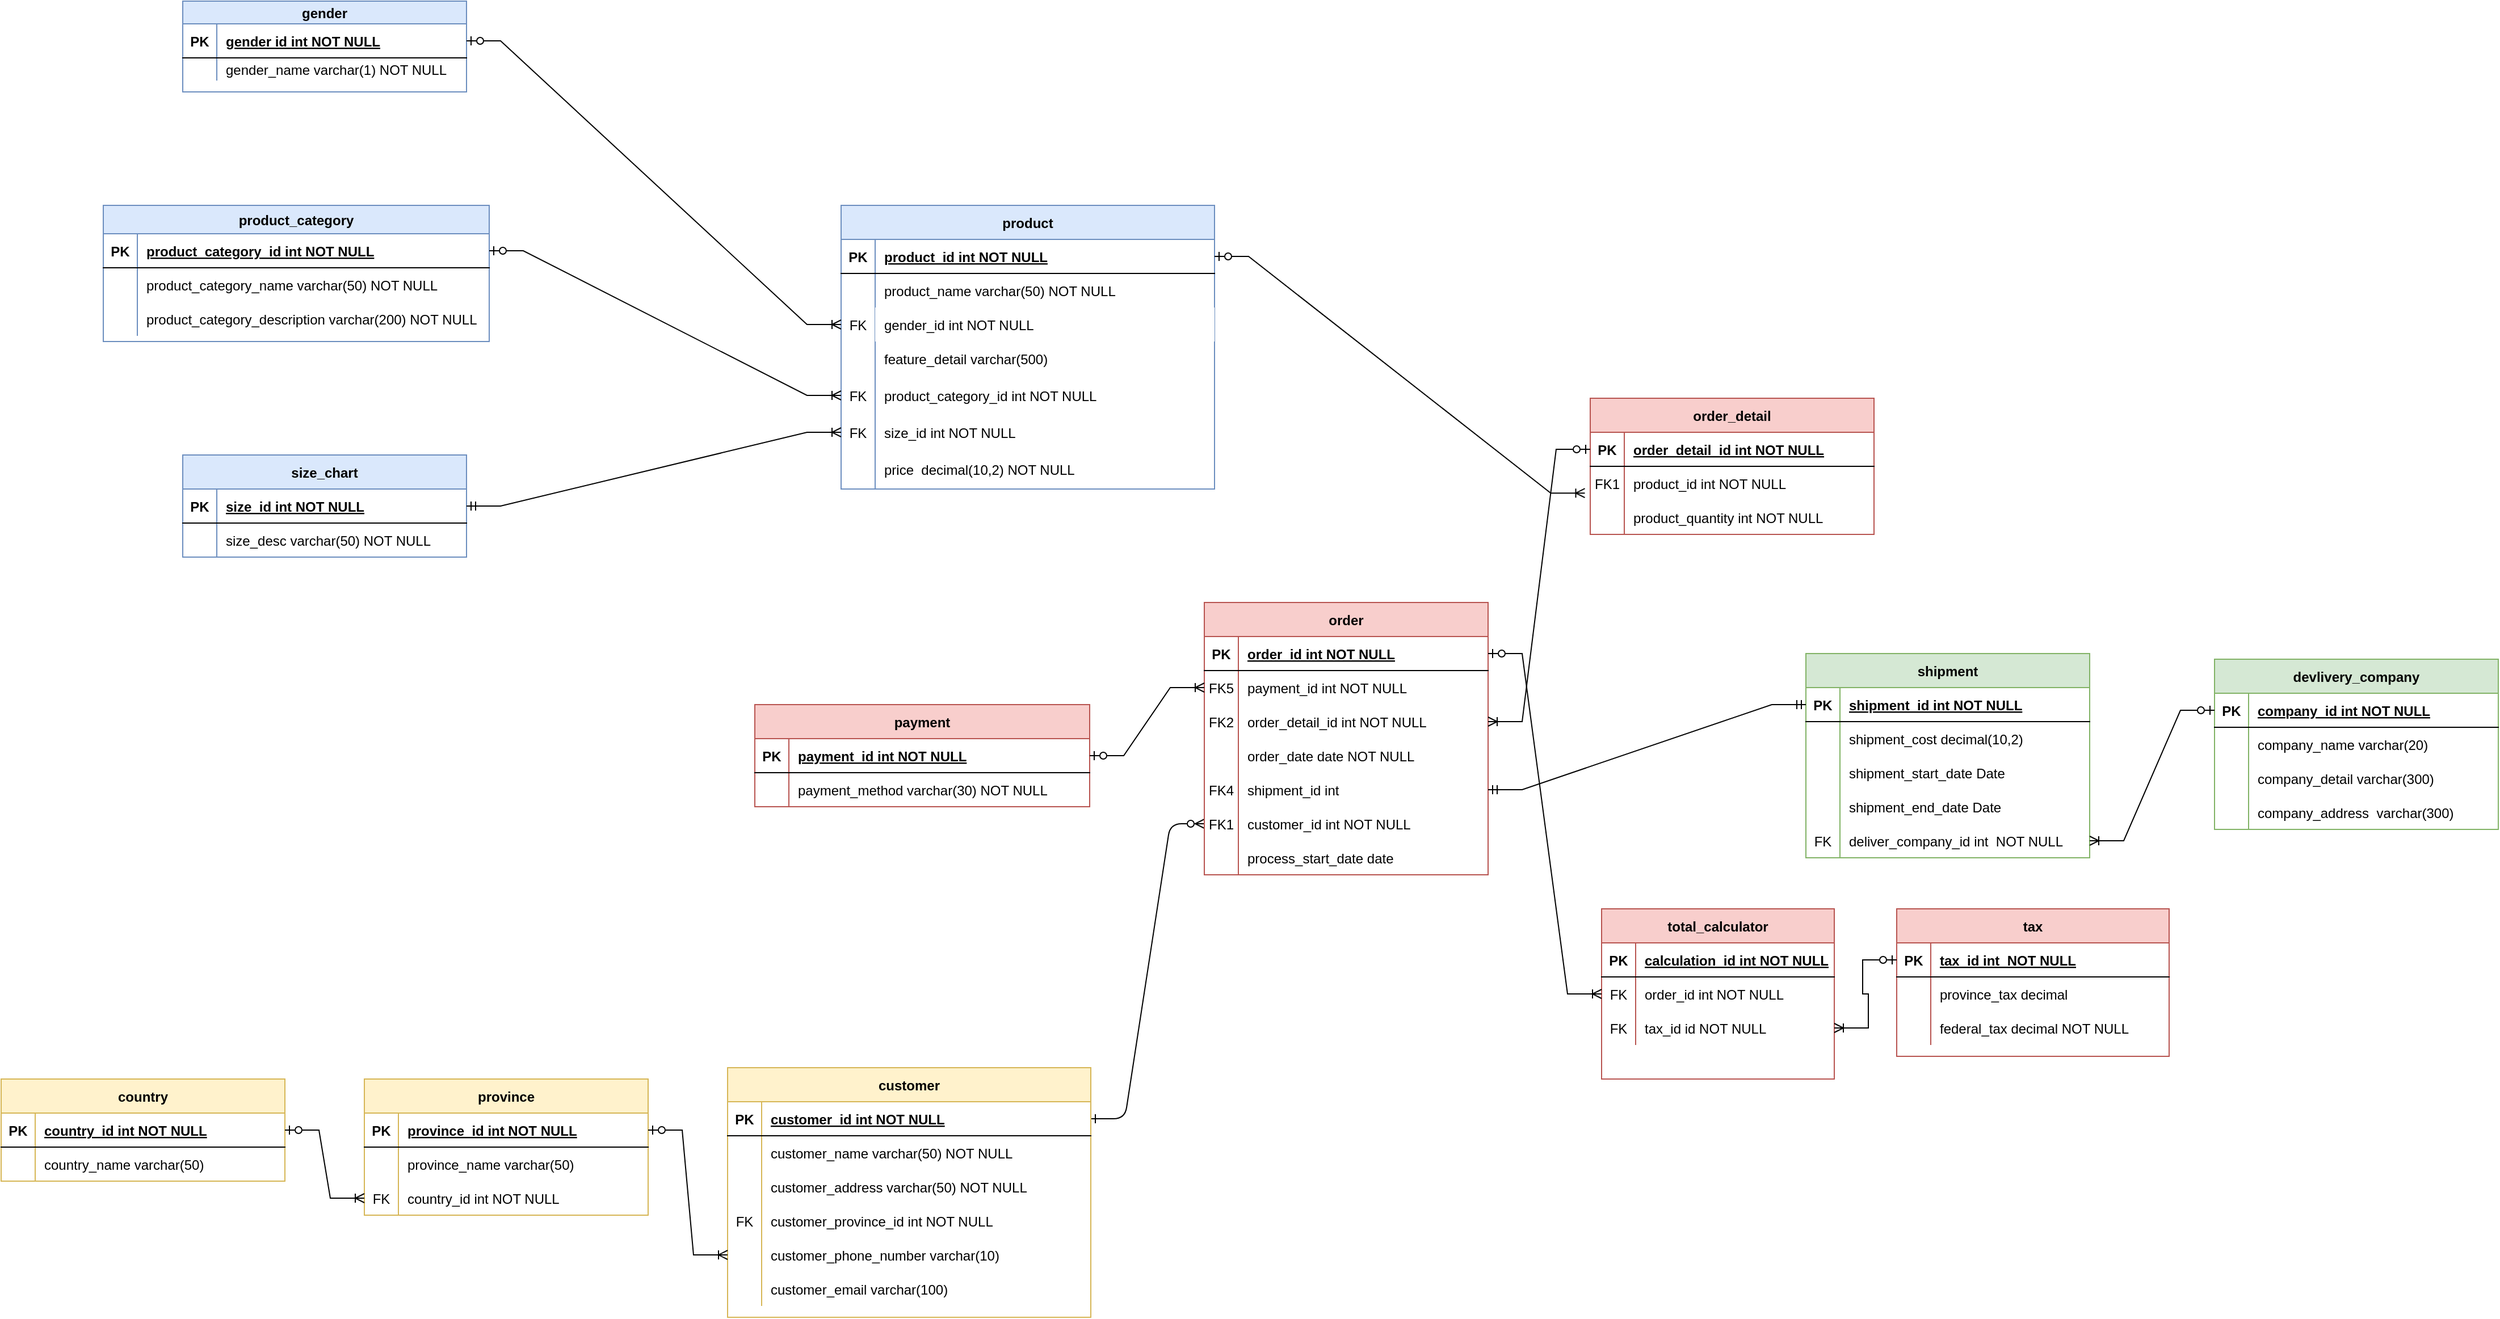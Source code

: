 <mxfile version="20.3.0" type="device"><diagram id="R2lEEEUBdFMjLlhIrx00" name="Page-1"><mxGraphModel dx="1376" dy="1713" grid="1" gridSize="10" guides="1" tooltips="1" connect="1" arrows="1" fold="1" page="1" pageScale="1" pageWidth="850" pageHeight="1100" math="0" shadow="0" extFonts="Permanent Marker^https://fonts.googleapis.com/css?family=Permanent+Marker"><root><mxCell id="0"/><mxCell id="1" parent="0"/><mxCell id="C-vyLk0tnHw3VtMMgP7b-1" value="" style="edgeStyle=entityRelationEdgeStyle;endArrow=ERzeroToMany;startArrow=ERone;endFill=1;startFill=0;" parent="1" source="C-vyLk0tnHw3VtMMgP7b-24" target="C-vyLk0tnHw3VtMMgP7b-6" edge="1"><mxGeometry width="100" height="100" relative="1" as="geometry"><mxPoint x="340" y="720" as="sourcePoint"/><mxPoint x="440" y="620" as="targetPoint"/></mxGeometry></mxCell><mxCell id="C-vyLk0tnHw3VtMMgP7b-2" value="order" style="shape=table;startSize=30;container=1;collapsible=1;childLayout=tableLayout;fixedRows=1;rowLines=0;fontStyle=1;align=center;resizeLast=1;fillColor=#f8cecc;strokeColor=#b85450;" parent="1" vertex="1"><mxGeometry x="540" y="-120" width="250" height="240" as="geometry"/></mxCell><mxCell id="C-vyLk0tnHw3VtMMgP7b-3" value="" style="shape=partialRectangle;collapsible=0;dropTarget=0;pointerEvents=0;fillColor=none;points=[[0,0.5],[1,0.5]];portConstraint=eastwest;top=0;left=0;right=0;bottom=1;" parent="C-vyLk0tnHw3VtMMgP7b-2" vertex="1"><mxGeometry y="30" width="250" height="30" as="geometry"/></mxCell><mxCell id="C-vyLk0tnHw3VtMMgP7b-4" value="PK" style="shape=partialRectangle;overflow=hidden;connectable=0;fillColor=none;top=0;left=0;bottom=0;right=0;fontStyle=1;" parent="C-vyLk0tnHw3VtMMgP7b-3" vertex="1"><mxGeometry width="30" height="30" as="geometry"><mxRectangle width="30" height="30" as="alternateBounds"/></mxGeometry></mxCell><mxCell id="C-vyLk0tnHw3VtMMgP7b-5" value="order_id int NOT NULL " style="shape=partialRectangle;overflow=hidden;connectable=0;fillColor=none;top=0;left=0;bottom=0;right=0;align=left;spacingLeft=6;fontStyle=5;" parent="C-vyLk0tnHw3VtMMgP7b-3" vertex="1"><mxGeometry x="30" width="220" height="30" as="geometry"><mxRectangle width="220" height="30" as="alternateBounds"/></mxGeometry></mxCell><mxCell id="H0zvnE-0AuAVFLxlrz0_-31" value="" style="shape=partialRectangle;collapsible=0;dropTarget=0;pointerEvents=0;fillColor=none;points=[[0,0.5],[1,0.5]];portConstraint=eastwest;top=0;left=0;right=0;bottom=0;" parent="C-vyLk0tnHw3VtMMgP7b-2" vertex="1"><mxGeometry y="60" width="250" height="30" as="geometry"/></mxCell><mxCell id="H0zvnE-0AuAVFLxlrz0_-32" value="FK5" style="shape=partialRectangle;overflow=hidden;connectable=0;fillColor=none;top=0;left=0;bottom=0;right=0;" parent="H0zvnE-0AuAVFLxlrz0_-31" vertex="1"><mxGeometry width="30" height="30" as="geometry"><mxRectangle width="30" height="30" as="alternateBounds"/></mxGeometry></mxCell><mxCell id="H0zvnE-0AuAVFLxlrz0_-33" value="payment_id int NOT NULL" style="shape=partialRectangle;overflow=hidden;connectable=0;fillColor=none;top=0;left=0;bottom=0;right=0;align=left;spacingLeft=6;" parent="H0zvnE-0AuAVFLxlrz0_-31" vertex="1"><mxGeometry x="30" width="220" height="30" as="geometry"><mxRectangle width="220" height="30" as="alternateBounds"/></mxGeometry></mxCell><mxCell id="H0zvnE-0AuAVFLxlrz0_-367" value="" style="shape=partialRectangle;collapsible=0;dropTarget=0;pointerEvents=0;fillColor=none;points=[[0,0.5],[1,0.5]];portConstraint=eastwest;top=0;left=0;right=0;bottom=0;" parent="C-vyLk0tnHw3VtMMgP7b-2" vertex="1"><mxGeometry y="90" width="250" height="30" as="geometry"/></mxCell><mxCell id="H0zvnE-0AuAVFLxlrz0_-368" value="FK2" style="shape=partialRectangle;overflow=hidden;connectable=0;fillColor=none;top=0;left=0;bottom=0;right=0;" parent="H0zvnE-0AuAVFLxlrz0_-367" vertex="1"><mxGeometry width="30" height="30" as="geometry"><mxRectangle width="30" height="30" as="alternateBounds"/></mxGeometry></mxCell><mxCell id="H0zvnE-0AuAVFLxlrz0_-369" value="order_detail_id int NOT NULL" style="shape=partialRectangle;overflow=hidden;connectable=0;fillColor=none;top=0;left=0;bottom=0;right=0;align=left;spacingLeft=6;" parent="H0zvnE-0AuAVFLxlrz0_-367" vertex="1"><mxGeometry x="30" width="220" height="30" as="geometry"><mxRectangle width="220" height="30" as="alternateBounds"/></mxGeometry></mxCell><mxCell id="C-vyLk0tnHw3VtMMgP7b-9" value="" style="shape=partialRectangle;collapsible=0;dropTarget=0;pointerEvents=0;fillColor=none;points=[[0,0.5],[1,0.5]];portConstraint=eastwest;top=0;left=0;right=0;bottom=0;" parent="C-vyLk0tnHw3VtMMgP7b-2" vertex="1"><mxGeometry y="120" width="250" height="30" as="geometry"/></mxCell><mxCell id="C-vyLk0tnHw3VtMMgP7b-10" value="" style="shape=partialRectangle;overflow=hidden;connectable=0;fillColor=none;top=0;left=0;bottom=0;right=0;" parent="C-vyLk0tnHw3VtMMgP7b-9" vertex="1"><mxGeometry width="30" height="30" as="geometry"><mxRectangle width="30" height="30" as="alternateBounds"/></mxGeometry></mxCell><mxCell id="C-vyLk0tnHw3VtMMgP7b-11" value="order_date date NOT NULL" style="shape=partialRectangle;overflow=hidden;connectable=0;fillColor=none;top=0;left=0;bottom=0;right=0;align=left;spacingLeft=6;" parent="C-vyLk0tnHw3VtMMgP7b-9" vertex="1"><mxGeometry x="30" width="220" height="30" as="geometry"><mxRectangle width="220" height="30" as="alternateBounds"/></mxGeometry></mxCell><mxCell id="H0zvnE-0AuAVFLxlrz0_-323" value="" style="shape=partialRectangle;collapsible=0;dropTarget=0;pointerEvents=0;fillColor=none;points=[[0,0.5],[1,0.5]];portConstraint=eastwest;top=0;left=0;right=0;bottom=0;" parent="C-vyLk0tnHw3VtMMgP7b-2" vertex="1"><mxGeometry y="150" width="250" height="30" as="geometry"/></mxCell><mxCell id="H0zvnE-0AuAVFLxlrz0_-324" value="FK4" style="shape=partialRectangle;overflow=hidden;connectable=0;fillColor=none;top=0;left=0;bottom=0;right=0;" parent="H0zvnE-0AuAVFLxlrz0_-323" vertex="1"><mxGeometry width="30" height="30" as="geometry"><mxRectangle width="30" height="30" as="alternateBounds"/></mxGeometry></mxCell><mxCell id="H0zvnE-0AuAVFLxlrz0_-325" value="shipment_id int " style="shape=partialRectangle;overflow=hidden;connectable=0;fillColor=none;top=0;left=0;bottom=0;right=0;align=left;spacingLeft=6;" parent="H0zvnE-0AuAVFLxlrz0_-323" vertex="1"><mxGeometry x="30" width="220" height="30" as="geometry"><mxRectangle width="220" height="30" as="alternateBounds"/></mxGeometry></mxCell><mxCell id="C-vyLk0tnHw3VtMMgP7b-6" value="" style="shape=partialRectangle;collapsible=0;dropTarget=0;pointerEvents=0;fillColor=none;points=[[0,0.5],[1,0.5]];portConstraint=eastwest;top=0;left=0;right=0;bottom=0;" parent="C-vyLk0tnHw3VtMMgP7b-2" vertex="1"><mxGeometry y="180" width="250" height="30" as="geometry"/></mxCell><mxCell id="C-vyLk0tnHw3VtMMgP7b-7" value="FK1" style="shape=partialRectangle;overflow=hidden;connectable=0;fillColor=none;top=0;left=0;bottom=0;right=0;" parent="C-vyLk0tnHw3VtMMgP7b-6" vertex="1"><mxGeometry width="30" height="30" as="geometry"><mxRectangle width="30" height="30" as="alternateBounds"/></mxGeometry></mxCell><mxCell id="C-vyLk0tnHw3VtMMgP7b-8" value="customer_id int NOT NULL" style="shape=partialRectangle;overflow=hidden;connectable=0;fillColor=none;top=0;left=0;bottom=0;right=0;align=left;spacingLeft=6;" parent="C-vyLk0tnHw3VtMMgP7b-6" vertex="1"><mxGeometry x="30" width="220" height="30" as="geometry"><mxRectangle width="220" height="30" as="alternateBounds"/></mxGeometry></mxCell><mxCell id="H0zvnE-0AuAVFLxlrz0_-252" value="" style="shape=partialRectangle;collapsible=0;dropTarget=0;pointerEvents=0;fillColor=none;points=[[0,0.5],[1,0.5]];portConstraint=eastwest;top=0;left=0;right=0;bottom=0;" parent="C-vyLk0tnHw3VtMMgP7b-2" vertex="1"><mxGeometry y="210" width="250" height="30" as="geometry"/></mxCell><mxCell id="H0zvnE-0AuAVFLxlrz0_-253" value="" style="shape=partialRectangle;overflow=hidden;connectable=0;fillColor=none;top=0;left=0;bottom=0;right=0;" parent="H0zvnE-0AuAVFLxlrz0_-252" vertex="1"><mxGeometry width="30" height="30" as="geometry"><mxRectangle width="30" height="30" as="alternateBounds"/></mxGeometry></mxCell><mxCell id="H0zvnE-0AuAVFLxlrz0_-254" value="process_start_date date" style="shape=partialRectangle;overflow=hidden;connectable=0;fillColor=none;top=0;left=0;bottom=0;right=0;align=left;spacingLeft=6;" parent="H0zvnE-0AuAVFLxlrz0_-252" vertex="1"><mxGeometry x="30" width="220" height="30" as="geometry"><mxRectangle width="220" height="30" as="alternateBounds"/></mxGeometry></mxCell><mxCell id="C-vyLk0tnHw3VtMMgP7b-23" value="customer" style="shape=table;startSize=30;container=1;collapsible=1;childLayout=tableLayout;fixedRows=1;rowLines=0;fontStyle=1;align=center;resizeLast=1;fillColor=#fff2cc;strokeColor=#d6b656;" parent="1" vertex="1"><mxGeometry x="120" y="290" width="320" height="220" as="geometry"/></mxCell><mxCell id="C-vyLk0tnHw3VtMMgP7b-24" value="" style="shape=partialRectangle;collapsible=0;dropTarget=0;pointerEvents=0;fillColor=none;points=[[0,0.5],[1,0.5]];portConstraint=eastwest;top=0;left=0;right=0;bottom=1;" parent="C-vyLk0tnHw3VtMMgP7b-23" vertex="1"><mxGeometry y="30" width="320" height="30" as="geometry"/></mxCell><mxCell id="C-vyLk0tnHw3VtMMgP7b-25" value="PK" style="shape=partialRectangle;overflow=hidden;connectable=0;fillColor=none;top=0;left=0;bottom=0;right=0;fontStyle=1;" parent="C-vyLk0tnHw3VtMMgP7b-24" vertex="1"><mxGeometry width="30" height="30" as="geometry"><mxRectangle width="30" height="30" as="alternateBounds"/></mxGeometry></mxCell><mxCell id="C-vyLk0tnHw3VtMMgP7b-26" value="customer_id int NOT NULL " style="shape=partialRectangle;overflow=hidden;connectable=0;fillColor=none;top=0;left=0;bottom=0;right=0;align=left;spacingLeft=6;fontStyle=5;" parent="C-vyLk0tnHw3VtMMgP7b-24" vertex="1"><mxGeometry x="30" width="290" height="30" as="geometry"><mxRectangle width="290" height="30" as="alternateBounds"/></mxGeometry></mxCell><mxCell id="C-vyLk0tnHw3VtMMgP7b-27" value="" style="shape=partialRectangle;collapsible=0;dropTarget=0;pointerEvents=0;fillColor=none;points=[[0,0.5],[1,0.5]];portConstraint=eastwest;top=0;left=0;right=0;bottom=0;" parent="C-vyLk0tnHw3VtMMgP7b-23" vertex="1"><mxGeometry y="60" width="320" height="30" as="geometry"/></mxCell><mxCell id="C-vyLk0tnHw3VtMMgP7b-28" value="" style="shape=partialRectangle;overflow=hidden;connectable=0;fillColor=none;top=0;left=0;bottom=0;right=0;" parent="C-vyLk0tnHw3VtMMgP7b-27" vertex="1"><mxGeometry width="30" height="30" as="geometry"><mxRectangle width="30" height="30" as="alternateBounds"/></mxGeometry></mxCell><mxCell id="C-vyLk0tnHw3VtMMgP7b-29" value="customer_name varchar(50) NOT NULL" style="shape=partialRectangle;overflow=hidden;connectable=0;fillColor=none;top=0;left=0;bottom=0;right=0;align=left;spacingLeft=6;" parent="C-vyLk0tnHw3VtMMgP7b-27" vertex="1"><mxGeometry x="30" width="290" height="30" as="geometry"><mxRectangle width="290" height="30" as="alternateBounds"/></mxGeometry></mxCell><mxCell id="H0zvnE-0AuAVFLxlrz0_-220" value="" style="shape=partialRectangle;collapsible=0;dropTarget=0;pointerEvents=0;fillColor=none;points=[[0,0.5],[1,0.5]];portConstraint=eastwest;top=0;left=0;right=0;bottom=0;" parent="C-vyLk0tnHw3VtMMgP7b-23" vertex="1"><mxGeometry y="90" width="320" height="30" as="geometry"/></mxCell><mxCell id="H0zvnE-0AuAVFLxlrz0_-221" value="" style="shape=partialRectangle;overflow=hidden;connectable=0;fillColor=none;top=0;left=0;bottom=0;right=0;" parent="H0zvnE-0AuAVFLxlrz0_-220" vertex="1"><mxGeometry width="30" height="30" as="geometry"><mxRectangle width="30" height="30" as="alternateBounds"/></mxGeometry></mxCell><mxCell id="H0zvnE-0AuAVFLxlrz0_-222" value="customer_address varchar(50) NOT NULL" style="shape=partialRectangle;overflow=hidden;connectable=0;fillColor=none;top=0;left=0;bottom=0;right=0;align=left;spacingLeft=6;" parent="H0zvnE-0AuAVFLxlrz0_-220" vertex="1"><mxGeometry x="30" width="290" height="30" as="geometry"><mxRectangle width="290" height="30" as="alternateBounds"/></mxGeometry></mxCell><mxCell id="H0zvnE-0AuAVFLxlrz0_-226" value="" style="shape=partialRectangle;collapsible=0;dropTarget=0;pointerEvents=0;fillColor=none;points=[[0,0.5],[1,0.5]];portConstraint=eastwest;top=0;left=0;right=0;bottom=0;" parent="C-vyLk0tnHw3VtMMgP7b-23" vertex="1"><mxGeometry y="120" width="320" height="30" as="geometry"/></mxCell><mxCell id="H0zvnE-0AuAVFLxlrz0_-227" value="FK" style="shape=partialRectangle;overflow=hidden;connectable=0;fillColor=none;top=0;left=0;bottom=0;right=0;" parent="H0zvnE-0AuAVFLxlrz0_-226" vertex="1"><mxGeometry width="30" height="30" as="geometry"><mxRectangle width="30" height="30" as="alternateBounds"/></mxGeometry></mxCell><mxCell id="H0zvnE-0AuAVFLxlrz0_-228" value="customer_province_id int NOT NULL" style="shape=partialRectangle;overflow=hidden;connectable=0;fillColor=none;top=0;left=0;bottom=0;right=0;align=left;spacingLeft=6;" parent="H0zvnE-0AuAVFLxlrz0_-226" vertex="1"><mxGeometry x="30" width="290" height="30" as="geometry"><mxRectangle width="290" height="30" as="alternateBounds"/></mxGeometry></mxCell><mxCell id="gzdINwrqDndAM1jrgJ7N-58" value="" style="shape=partialRectangle;collapsible=0;dropTarget=0;pointerEvents=0;fillColor=none;points=[[0,0.5],[1,0.5]];portConstraint=eastwest;top=0;left=0;right=0;bottom=0;" parent="C-vyLk0tnHw3VtMMgP7b-23" vertex="1"><mxGeometry y="150" width="320" height="30" as="geometry"/></mxCell><mxCell id="gzdINwrqDndAM1jrgJ7N-59" value="" style="shape=partialRectangle;overflow=hidden;connectable=0;fillColor=none;top=0;left=0;bottom=0;right=0;" parent="gzdINwrqDndAM1jrgJ7N-58" vertex="1"><mxGeometry width="30" height="30" as="geometry"><mxRectangle width="30" height="30" as="alternateBounds"/></mxGeometry></mxCell><mxCell id="gzdINwrqDndAM1jrgJ7N-60" value="customer_phone_number varchar(10) " style="shape=partialRectangle;overflow=hidden;connectable=0;fillColor=none;top=0;left=0;bottom=0;right=0;align=left;spacingLeft=6;" parent="gzdINwrqDndAM1jrgJ7N-58" vertex="1"><mxGeometry x="30" width="290" height="30" as="geometry"><mxRectangle width="290" height="30" as="alternateBounds"/></mxGeometry></mxCell><mxCell id="gzdINwrqDndAM1jrgJ7N-61" value="" style="shape=partialRectangle;collapsible=0;dropTarget=0;pointerEvents=0;fillColor=none;points=[[0,0.5],[1,0.5]];portConstraint=eastwest;top=0;left=0;right=0;bottom=0;" parent="C-vyLk0tnHw3VtMMgP7b-23" vertex="1"><mxGeometry y="180" width="320" height="30" as="geometry"/></mxCell><mxCell id="gzdINwrqDndAM1jrgJ7N-62" value="" style="shape=partialRectangle;overflow=hidden;connectable=0;fillColor=none;top=0;left=0;bottom=0;right=0;" parent="gzdINwrqDndAM1jrgJ7N-61" vertex="1"><mxGeometry width="30" height="30" as="geometry"><mxRectangle width="30" height="30" as="alternateBounds"/></mxGeometry></mxCell><mxCell id="gzdINwrqDndAM1jrgJ7N-63" value="customer_email varchar(100) " style="shape=partialRectangle;overflow=hidden;connectable=0;fillColor=none;top=0;left=0;bottom=0;right=0;align=left;spacingLeft=6;" parent="gzdINwrqDndAM1jrgJ7N-61" vertex="1"><mxGeometry x="30" width="290" height="30" as="geometry"><mxRectangle width="290" height="30" as="alternateBounds"/></mxGeometry></mxCell><mxCell id="H0zvnE-0AuAVFLxlrz0_-1" value="product" style="shape=table;startSize=30;container=1;collapsible=1;childLayout=tableLayout;fixedRows=1;rowLines=0;fontStyle=1;align=center;resizeLast=1;fillColor=#dae8fc;strokeColor=#6c8ebf;" parent="1" vertex="1"><mxGeometry x="220" y="-470" width="329" height="250" as="geometry"/></mxCell><mxCell id="H0zvnE-0AuAVFLxlrz0_-2" value="" style="shape=partialRectangle;collapsible=0;dropTarget=0;pointerEvents=0;fillColor=none;points=[[0,0.5],[1,0.5]];portConstraint=eastwest;top=0;left=0;right=0;bottom=1;" parent="H0zvnE-0AuAVFLxlrz0_-1" vertex="1"><mxGeometry y="30" width="329" height="30" as="geometry"/></mxCell><mxCell id="H0zvnE-0AuAVFLxlrz0_-3" value="PK" style="shape=partialRectangle;overflow=hidden;connectable=0;fillColor=none;top=0;left=0;bottom=0;right=0;fontStyle=1;" parent="H0zvnE-0AuAVFLxlrz0_-2" vertex="1"><mxGeometry width="30" height="30" as="geometry"><mxRectangle width="30" height="30" as="alternateBounds"/></mxGeometry></mxCell><mxCell id="H0zvnE-0AuAVFLxlrz0_-4" value="product_id int NOT NULL " style="shape=partialRectangle;overflow=hidden;connectable=0;fillColor=none;top=0;left=0;bottom=0;right=0;align=left;spacingLeft=6;fontStyle=5;" parent="H0zvnE-0AuAVFLxlrz0_-2" vertex="1"><mxGeometry x="30" width="299" height="30" as="geometry"><mxRectangle width="299" height="30" as="alternateBounds"/></mxGeometry></mxCell><mxCell id="H0zvnE-0AuAVFLxlrz0_-5" value="" style="shape=partialRectangle;collapsible=0;dropTarget=0;pointerEvents=0;fillColor=none;points=[[0,0.5],[1,0.5]];portConstraint=eastwest;top=0;left=0;right=0;bottom=0;" parent="H0zvnE-0AuAVFLxlrz0_-1" vertex="1"><mxGeometry y="60" width="329" height="30" as="geometry"/></mxCell><mxCell id="H0zvnE-0AuAVFLxlrz0_-6" value="" style="shape=partialRectangle;overflow=hidden;connectable=0;fillColor=none;top=0;left=0;bottom=0;right=0;" parent="H0zvnE-0AuAVFLxlrz0_-5" vertex="1"><mxGeometry width="30" height="30" as="geometry"><mxRectangle width="30" height="30" as="alternateBounds"/></mxGeometry></mxCell><mxCell id="H0zvnE-0AuAVFLxlrz0_-7" value="product_name varchar(50) NOT NULL" style="shape=partialRectangle;overflow=hidden;connectable=0;fillColor=none;top=0;left=0;bottom=0;right=0;align=left;spacingLeft=6;" parent="H0zvnE-0AuAVFLxlrz0_-5" vertex="1"><mxGeometry x="30" width="299" height="30" as="geometry"><mxRectangle width="299" height="30" as="alternateBounds"/></mxGeometry></mxCell><mxCell id="H0zvnE-0AuAVFLxlrz0_-59" value="" style="shape=partialRectangle;collapsible=0;dropTarget=0;pointerEvents=0;fillColor=none;points=[[0,0.5],[1,0.5]];portConstraint=eastwest;top=0;left=0;right=0;bottom=0;" parent="H0zvnE-0AuAVFLxlrz0_-1" vertex="1"><mxGeometry y="90" width="329" height="30" as="geometry"/></mxCell><mxCell id="H0zvnE-0AuAVFLxlrz0_-60" value="FK" style="shape=partialRectangle;overflow=hidden;connectable=0;fillColor=none;top=0;left=0;bottom=0;right=0;" parent="H0zvnE-0AuAVFLxlrz0_-59" vertex="1"><mxGeometry width="30" height="30" as="geometry"><mxRectangle width="30" height="30" as="alternateBounds"/></mxGeometry></mxCell><mxCell id="H0zvnE-0AuAVFLxlrz0_-61" value="gender_id int NOT NULL" style="shape=partialRectangle;overflow=hidden;connectable=0;fillColor=default;top=0;left=0;bottom=0;right=0;align=left;spacingLeft=6;gradientColor=none;" parent="H0zvnE-0AuAVFLxlrz0_-59" vertex="1"><mxGeometry x="30" width="299" height="30" as="geometry"><mxRectangle width="299" height="30" as="alternateBounds"/></mxGeometry></mxCell><mxCell id="H0zvnE-0AuAVFLxlrz0_-100" value="" style="shape=partialRectangle;collapsible=0;dropTarget=0;pointerEvents=0;fillColor=none;points=[[0,0.5],[1,0.5]];portConstraint=eastwest;top=0;left=0;right=0;bottom=0;" parent="H0zvnE-0AuAVFLxlrz0_-1" vertex="1"><mxGeometry y="120" width="329" height="30" as="geometry"/></mxCell><mxCell id="H0zvnE-0AuAVFLxlrz0_-101" value="" style="shape=partialRectangle;overflow=hidden;connectable=0;fillColor=none;top=0;left=0;bottom=0;right=0;" parent="H0zvnE-0AuAVFLxlrz0_-100" vertex="1"><mxGeometry width="30" height="30" as="geometry"><mxRectangle width="30" height="30" as="alternateBounds"/></mxGeometry></mxCell><mxCell id="H0zvnE-0AuAVFLxlrz0_-102" value="feature_detail varchar(500)" style="shape=partialRectangle;overflow=hidden;connectable=0;fillColor=none;top=0;left=0;bottom=0;right=0;align=left;spacingLeft=6;" parent="H0zvnE-0AuAVFLxlrz0_-100" vertex="1"><mxGeometry x="30" width="299" height="30" as="geometry"><mxRectangle width="299" height="30" as="alternateBounds"/></mxGeometry></mxCell><mxCell id="gzdINwrqDndAM1jrgJ7N-55" value="" style="shape=partialRectangle;collapsible=0;dropTarget=0;pointerEvents=0;fillColor=none;points=[[0,0.5],[1,0.5]];portConstraint=eastwest;top=0;left=0;right=0;bottom=0;" parent="H0zvnE-0AuAVFLxlrz0_-1" vertex="1"><mxGeometry y="150" width="329" height="35" as="geometry"/></mxCell><mxCell id="gzdINwrqDndAM1jrgJ7N-56" value="FK" style="shape=partialRectangle;overflow=hidden;connectable=0;fillColor=none;top=0;left=0;bottom=0;right=0;" parent="gzdINwrqDndAM1jrgJ7N-55" vertex="1"><mxGeometry width="30" height="35" as="geometry"><mxRectangle width="30" height="35" as="alternateBounds"/></mxGeometry></mxCell><mxCell id="gzdINwrqDndAM1jrgJ7N-57" value="product_category_id int NOT NULL" style="shape=partialRectangle;overflow=hidden;connectable=0;fillColor=none;top=0;left=0;bottom=0;right=0;align=left;spacingLeft=6;" parent="gzdINwrqDndAM1jrgJ7N-55" vertex="1"><mxGeometry x="30" width="299" height="35" as="geometry"><mxRectangle width="299" height="35" as="alternateBounds"/></mxGeometry></mxCell><mxCell id="H0zvnE-0AuAVFLxlrz0_-103" value="" style="shape=partialRectangle;collapsible=0;dropTarget=0;pointerEvents=0;fillColor=none;points=[[0,0.5],[1,0.5]];portConstraint=eastwest;top=0;left=0;right=0;bottom=0;" parent="H0zvnE-0AuAVFLxlrz0_-1" vertex="1"><mxGeometry y="185" width="329" height="30" as="geometry"/></mxCell><mxCell id="H0zvnE-0AuAVFLxlrz0_-104" value="FK" style="shape=partialRectangle;overflow=hidden;connectable=0;fillColor=none;top=0;left=0;bottom=0;right=0;" parent="H0zvnE-0AuAVFLxlrz0_-103" vertex="1"><mxGeometry width="30" height="30" as="geometry"><mxRectangle width="30" height="30" as="alternateBounds"/></mxGeometry></mxCell><mxCell id="H0zvnE-0AuAVFLxlrz0_-105" value="size_id int NOT NULL" style="shape=partialRectangle;overflow=hidden;connectable=0;fillColor=none;top=0;left=0;bottom=0;right=0;align=left;spacingLeft=6;" parent="H0zvnE-0AuAVFLxlrz0_-103" vertex="1"><mxGeometry x="30" width="299" height="30" as="geometry"><mxRectangle width="299" height="30" as="alternateBounds"/></mxGeometry></mxCell><mxCell id="H0zvnE-0AuAVFLxlrz0_-112" value="" style="shape=partialRectangle;collapsible=0;dropTarget=0;pointerEvents=0;fillColor=none;points=[[0,0.5],[1,0.5]];portConstraint=eastwest;top=0;left=0;right=0;bottom=0;" parent="H0zvnE-0AuAVFLxlrz0_-1" vertex="1"><mxGeometry y="215" width="329" height="35" as="geometry"/></mxCell><mxCell id="H0zvnE-0AuAVFLxlrz0_-113" value="" style="shape=partialRectangle;overflow=hidden;connectable=0;fillColor=none;top=0;left=0;bottom=0;right=0;" parent="H0zvnE-0AuAVFLxlrz0_-112" vertex="1"><mxGeometry width="30" height="35" as="geometry"><mxRectangle width="30" height="35" as="alternateBounds"/></mxGeometry></mxCell><mxCell id="H0zvnE-0AuAVFLxlrz0_-114" value="price  decimal(10,2) NOT NULL" style="shape=partialRectangle;overflow=hidden;connectable=0;fillColor=none;top=0;left=0;bottom=0;right=0;align=left;spacingLeft=6;" parent="H0zvnE-0AuAVFLxlrz0_-112" vertex="1"><mxGeometry x="30" width="299" height="35" as="geometry"><mxRectangle width="299" height="35" as="alternateBounds"/></mxGeometry></mxCell><mxCell id="H0zvnE-0AuAVFLxlrz0_-15" value="shipment" style="shape=table;startSize=30;container=1;collapsible=1;childLayout=tableLayout;fixedRows=1;rowLines=0;fontStyle=1;align=center;resizeLast=1;fillColor=#d5e8d4;strokeColor=#82b366;" parent="1" vertex="1"><mxGeometry x="1070" y="-75" width="250" height="180" as="geometry"/></mxCell><mxCell id="H0zvnE-0AuAVFLxlrz0_-16" value="" style="shape=partialRectangle;collapsible=0;dropTarget=0;pointerEvents=0;fillColor=none;points=[[0,0.5],[1,0.5]];portConstraint=eastwest;top=0;left=0;right=0;bottom=1;" parent="H0zvnE-0AuAVFLxlrz0_-15" vertex="1"><mxGeometry y="30" width="250" height="30" as="geometry"/></mxCell><mxCell id="H0zvnE-0AuAVFLxlrz0_-17" value="PK" style="shape=partialRectangle;overflow=hidden;connectable=0;fillColor=none;top=0;left=0;bottom=0;right=0;fontStyle=1;" parent="H0zvnE-0AuAVFLxlrz0_-16" vertex="1"><mxGeometry width="30" height="30" as="geometry"><mxRectangle width="30" height="30" as="alternateBounds"/></mxGeometry></mxCell><mxCell id="H0zvnE-0AuAVFLxlrz0_-18" value="shipment_id int NOT NULL " style="shape=partialRectangle;overflow=hidden;connectable=0;fillColor=none;top=0;left=0;bottom=0;right=0;align=left;spacingLeft=6;fontStyle=5;" parent="H0zvnE-0AuAVFLxlrz0_-16" vertex="1"><mxGeometry x="30" width="220" height="30" as="geometry"><mxRectangle width="220" height="30" as="alternateBounds"/></mxGeometry></mxCell><mxCell id="H0zvnE-0AuAVFLxlrz0_-19" value="" style="shape=partialRectangle;collapsible=0;dropTarget=0;pointerEvents=0;fillColor=none;points=[[0,0.5],[1,0.5]];portConstraint=eastwest;top=0;left=0;right=0;bottom=0;" parent="H0zvnE-0AuAVFLxlrz0_-15" vertex="1"><mxGeometry y="60" width="250" height="30" as="geometry"/></mxCell><mxCell id="H0zvnE-0AuAVFLxlrz0_-20" value="" style="shape=partialRectangle;overflow=hidden;connectable=0;fillColor=none;top=0;left=0;bottom=0;right=0;" parent="H0zvnE-0AuAVFLxlrz0_-19" vertex="1"><mxGeometry width="30" height="30" as="geometry"><mxRectangle width="30" height="30" as="alternateBounds"/></mxGeometry></mxCell><mxCell id="H0zvnE-0AuAVFLxlrz0_-21" value="shipment_cost decimal(10,2) " style="shape=partialRectangle;overflow=hidden;connectable=0;fillColor=none;top=0;left=0;bottom=0;right=0;align=left;spacingLeft=6;" parent="H0zvnE-0AuAVFLxlrz0_-19" vertex="1"><mxGeometry x="30" width="220" height="30" as="geometry"><mxRectangle width="220" height="30" as="alternateBounds"/></mxGeometry></mxCell><mxCell id="H0zvnE-0AuAVFLxlrz0_-22" value="" style="shape=partialRectangle;collapsible=0;dropTarget=0;pointerEvents=0;fillColor=none;points=[[0,0.5],[1,0.5]];portConstraint=eastwest;top=0;left=0;right=0;bottom=0;" parent="H0zvnE-0AuAVFLxlrz0_-15" vertex="1"><mxGeometry y="90" width="250" height="30" as="geometry"/></mxCell><mxCell id="H0zvnE-0AuAVFLxlrz0_-23" value="" style="shape=partialRectangle;overflow=hidden;connectable=0;fillColor=none;top=0;left=0;bottom=0;right=0;" parent="H0zvnE-0AuAVFLxlrz0_-22" vertex="1"><mxGeometry width="30" height="30" as="geometry"><mxRectangle width="30" height="30" as="alternateBounds"/></mxGeometry></mxCell><mxCell id="H0zvnE-0AuAVFLxlrz0_-24" value="shipment_start_date Date" style="shape=partialRectangle;overflow=hidden;connectable=0;fillColor=none;top=0;left=0;bottom=0;right=0;align=left;spacingLeft=6;" parent="H0zvnE-0AuAVFLxlrz0_-22" vertex="1"><mxGeometry x="30" width="220" height="30" as="geometry"><mxRectangle width="220" height="30" as="alternateBounds"/></mxGeometry></mxCell><mxCell id="H0zvnE-0AuAVFLxlrz0_-25" value="" style="shape=partialRectangle;collapsible=0;dropTarget=0;pointerEvents=0;fillColor=none;points=[[0,0.5],[1,0.5]];portConstraint=eastwest;top=0;left=0;right=0;bottom=0;" parent="H0zvnE-0AuAVFLxlrz0_-15" vertex="1"><mxGeometry y="120" width="250" height="30" as="geometry"/></mxCell><mxCell id="H0zvnE-0AuAVFLxlrz0_-26" value="" style="shape=partialRectangle;overflow=hidden;connectable=0;fillColor=none;top=0;left=0;bottom=0;right=0;" parent="H0zvnE-0AuAVFLxlrz0_-25" vertex="1"><mxGeometry width="30" height="30" as="geometry"><mxRectangle width="30" height="30" as="alternateBounds"/></mxGeometry></mxCell><mxCell id="H0zvnE-0AuAVFLxlrz0_-27" value="shipment_end_date Date" style="shape=partialRectangle;overflow=hidden;connectable=0;fillColor=none;top=0;left=0;bottom=0;right=0;align=left;spacingLeft=6;" parent="H0zvnE-0AuAVFLxlrz0_-25" vertex="1"><mxGeometry x="30" width="220" height="30" as="geometry"><mxRectangle width="220" height="30" as="alternateBounds"/></mxGeometry></mxCell><mxCell id="H0zvnE-0AuAVFLxlrz0_-28" value="" style="shape=partialRectangle;collapsible=0;dropTarget=0;pointerEvents=0;fillColor=none;points=[[0,0.5],[1,0.5]];portConstraint=eastwest;top=0;left=0;right=0;bottom=0;" parent="H0zvnE-0AuAVFLxlrz0_-15" vertex="1"><mxGeometry y="150" width="250" height="30" as="geometry"/></mxCell><mxCell id="H0zvnE-0AuAVFLxlrz0_-29" value="FK" style="shape=partialRectangle;overflow=hidden;connectable=0;fillColor=none;top=0;left=0;bottom=0;right=0;" parent="H0zvnE-0AuAVFLxlrz0_-28" vertex="1"><mxGeometry width="30" height="30" as="geometry"><mxRectangle width="30" height="30" as="alternateBounds"/></mxGeometry></mxCell><mxCell id="H0zvnE-0AuAVFLxlrz0_-30" value="deliver_company_id int  NOT NULL" style="shape=partialRectangle;overflow=hidden;connectable=0;fillColor=none;top=0;left=0;bottom=0;right=0;align=left;spacingLeft=6;" parent="H0zvnE-0AuAVFLxlrz0_-28" vertex="1"><mxGeometry x="30" width="220" height="30" as="geometry"><mxRectangle width="220" height="30" as="alternateBounds"/></mxGeometry></mxCell><mxCell id="H0zvnE-0AuAVFLxlrz0_-34" value="payment" style="shape=table;startSize=30;container=1;collapsible=1;childLayout=tableLayout;fixedRows=1;rowLines=0;fontStyle=1;align=center;resizeLast=1;fillColor=#f8cecc;strokeColor=#b85450;" parent="1" vertex="1"><mxGeometry x="144" y="-30" width="295" height="90" as="geometry"/></mxCell><mxCell id="H0zvnE-0AuAVFLxlrz0_-35" value="" style="shape=partialRectangle;collapsible=0;dropTarget=0;pointerEvents=0;fillColor=none;points=[[0,0.5],[1,0.5]];portConstraint=eastwest;top=0;left=0;right=0;bottom=1;" parent="H0zvnE-0AuAVFLxlrz0_-34" vertex="1"><mxGeometry y="30" width="295" height="30" as="geometry"/></mxCell><mxCell id="H0zvnE-0AuAVFLxlrz0_-36" value="PK" style="shape=partialRectangle;overflow=hidden;connectable=0;fillColor=none;top=0;left=0;bottom=0;right=0;fontStyle=1;" parent="H0zvnE-0AuAVFLxlrz0_-35" vertex="1"><mxGeometry width="30" height="30" as="geometry"><mxRectangle width="30" height="30" as="alternateBounds"/></mxGeometry></mxCell><mxCell id="H0zvnE-0AuAVFLxlrz0_-37" value="payment_id int NOT NULL " style="shape=partialRectangle;overflow=hidden;connectable=0;fillColor=none;top=0;left=0;bottom=0;right=0;align=left;spacingLeft=6;fontStyle=5;" parent="H0zvnE-0AuAVFLxlrz0_-35" vertex="1"><mxGeometry x="30" width="265" height="30" as="geometry"><mxRectangle width="265" height="30" as="alternateBounds"/></mxGeometry></mxCell><mxCell id="H0zvnE-0AuAVFLxlrz0_-38" value="" style="shape=partialRectangle;collapsible=0;dropTarget=0;pointerEvents=0;fillColor=none;points=[[0,0.5],[1,0.5]];portConstraint=eastwest;top=0;left=0;right=0;bottom=0;" parent="H0zvnE-0AuAVFLxlrz0_-34" vertex="1"><mxGeometry y="60" width="295" height="30" as="geometry"/></mxCell><mxCell id="H0zvnE-0AuAVFLxlrz0_-39" value="" style="shape=partialRectangle;overflow=hidden;connectable=0;fillColor=none;top=0;left=0;bottom=0;right=0;" parent="H0zvnE-0AuAVFLxlrz0_-38" vertex="1"><mxGeometry width="30" height="30" as="geometry"><mxRectangle width="30" height="30" as="alternateBounds"/></mxGeometry></mxCell><mxCell id="H0zvnE-0AuAVFLxlrz0_-40" value="payment_method varchar(30) NOT NULL" style="shape=partialRectangle;overflow=hidden;connectable=0;fillColor=none;top=0;left=0;bottom=0;right=0;align=left;spacingLeft=6;" parent="H0zvnE-0AuAVFLxlrz0_-38" vertex="1"><mxGeometry x="30" width="265" height="30" as="geometry"><mxRectangle width="265" height="30" as="alternateBounds"/></mxGeometry></mxCell><mxCell id="H0zvnE-0AuAVFLxlrz0_-49" value="order_detail" style="shape=table;startSize=30;container=1;collapsible=1;childLayout=tableLayout;fixedRows=1;rowLines=0;fontStyle=1;align=center;resizeLast=1;fillColor=#f8cecc;strokeColor=#b85450;" parent="1" vertex="1"><mxGeometry x="880" y="-300" width="250" height="120" as="geometry"/></mxCell><mxCell id="H0zvnE-0AuAVFLxlrz0_-50" value="" style="shape=partialRectangle;collapsible=0;dropTarget=0;pointerEvents=0;fillColor=none;points=[[0,0.5],[1,0.5]];portConstraint=eastwest;top=0;left=0;right=0;bottom=1;" parent="H0zvnE-0AuAVFLxlrz0_-49" vertex="1"><mxGeometry y="30" width="250" height="30" as="geometry"/></mxCell><mxCell id="H0zvnE-0AuAVFLxlrz0_-51" value="PK" style="shape=partialRectangle;overflow=hidden;connectable=0;fillColor=none;top=0;left=0;bottom=0;right=0;fontStyle=1;" parent="H0zvnE-0AuAVFLxlrz0_-50" vertex="1"><mxGeometry width="30" height="30" as="geometry"><mxRectangle width="30" height="30" as="alternateBounds"/></mxGeometry></mxCell><mxCell id="H0zvnE-0AuAVFLxlrz0_-52" value="order_detail_id int NOT NULL " style="shape=partialRectangle;overflow=hidden;connectable=0;fillColor=none;top=0;left=0;bottom=0;right=0;align=left;spacingLeft=6;fontStyle=5;" parent="H0zvnE-0AuAVFLxlrz0_-50" vertex="1"><mxGeometry x="30" width="220" height="30" as="geometry"><mxRectangle width="220" height="30" as="alternateBounds"/></mxGeometry></mxCell><mxCell id="H0zvnE-0AuAVFLxlrz0_-53" value="" style="shape=partialRectangle;collapsible=0;dropTarget=0;pointerEvents=0;fillColor=none;points=[[0,0.5],[1,0.5]];portConstraint=eastwest;top=0;left=0;right=0;bottom=0;" parent="H0zvnE-0AuAVFLxlrz0_-49" vertex="1"><mxGeometry y="60" width="250" height="30" as="geometry"/></mxCell><mxCell id="H0zvnE-0AuAVFLxlrz0_-54" value="FK1" style="shape=partialRectangle;overflow=hidden;connectable=0;fillColor=none;top=0;left=0;bottom=0;right=0;" parent="H0zvnE-0AuAVFLxlrz0_-53" vertex="1"><mxGeometry width="30" height="30" as="geometry"><mxRectangle width="30" height="30" as="alternateBounds"/></mxGeometry></mxCell><mxCell id="H0zvnE-0AuAVFLxlrz0_-55" value="product_id int NOT NULL" style="shape=partialRectangle;overflow=hidden;connectable=0;fillColor=none;top=0;left=0;bottom=0;right=0;align=left;spacingLeft=6;" parent="H0zvnE-0AuAVFLxlrz0_-53" vertex="1"><mxGeometry x="30" width="220" height="30" as="geometry"><mxRectangle width="220" height="30" as="alternateBounds"/></mxGeometry></mxCell><mxCell id="H0zvnE-0AuAVFLxlrz0_-65" value="" style="shape=partialRectangle;collapsible=0;dropTarget=0;pointerEvents=0;fillColor=none;points=[[0,0.5],[1,0.5]];portConstraint=eastwest;top=0;left=0;right=0;bottom=0;" parent="H0zvnE-0AuAVFLxlrz0_-49" vertex="1"><mxGeometry y="90" width="250" height="30" as="geometry"/></mxCell><mxCell id="H0zvnE-0AuAVFLxlrz0_-66" value="" style="shape=partialRectangle;overflow=hidden;connectable=0;fillColor=none;top=0;left=0;bottom=0;right=0;" parent="H0zvnE-0AuAVFLxlrz0_-65" vertex="1"><mxGeometry width="30" height="30" as="geometry"><mxRectangle width="30" height="30" as="alternateBounds"/></mxGeometry></mxCell><mxCell id="H0zvnE-0AuAVFLxlrz0_-67" value="product_quantity int NOT NULL " style="shape=partialRectangle;overflow=hidden;connectable=0;fillColor=none;top=0;left=0;bottom=0;right=0;align=left;spacingLeft=6;" parent="H0zvnE-0AuAVFLxlrz0_-65" vertex="1"><mxGeometry x="30" width="220" height="30" as="geometry"><mxRectangle width="220" height="30" as="alternateBounds"/></mxGeometry></mxCell><mxCell id="H0zvnE-0AuAVFLxlrz0_-73" value="" style="edgeStyle=entityRelationEdgeStyle;fontSize=12;html=1;endArrow=ERoneToMany;startArrow=ERzeroToOne;rounded=0;entryX=-0.019;entryY=0.787;entryDx=0;entryDy=0;entryPerimeter=0;exitX=1;exitY=0.5;exitDx=0;exitDy=0;" parent="1" source="H0zvnE-0AuAVFLxlrz0_-2" target="H0zvnE-0AuAVFLxlrz0_-53" edge="1"><mxGeometry width="100" height="100" relative="1" as="geometry"><mxPoint x="370" y="-140" as="sourcePoint"/><mxPoint x="470" y="-240" as="targetPoint"/></mxGeometry></mxCell><mxCell id="H0zvnE-0AuAVFLxlrz0_-74" value="gender" style="shape=table;startSize=20;container=1;collapsible=1;childLayout=tableLayout;fixedRows=1;rowLines=0;fontStyle=1;align=center;resizeLast=1;fillColor=#dae8fc;strokeColor=#6c8ebf;" parent="1" vertex="1"><mxGeometry x="-360" y="-650" width="250" height="80" as="geometry"/></mxCell><mxCell id="H0zvnE-0AuAVFLxlrz0_-75" value="" style="shape=partialRectangle;collapsible=0;dropTarget=0;pointerEvents=0;fillColor=none;points=[[0,0.5],[1,0.5]];portConstraint=eastwest;top=0;left=0;right=0;bottom=1;" parent="H0zvnE-0AuAVFLxlrz0_-74" vertex="1"><mxGeometry y="20" width="250" height="30" as="geometry"/></mxCell><mxCell id="H0zvnE-0AuAVFLxlrz0_-76" value="PK" style="shape=partialRectangle;overflow=hidden;connectable=0;fillColor=none;top=0;left=0;bottom=0;right=0;fontStyle=1;" parent="H0zvnE-0AuAVFLxlrz0_-75" vertex="1"><mxGeometry width="30" height="30" as="geometry"><mxRectangle width="30" height="30" as="alternateBounds"/></mxGeometry></mxCell><mxCell id="H0zvnE-0AuAVFLxlrz0_-77" value="gender id int NOT NULL " style="shape=partialRectangle;overflow=hidden;connectable=0;fillColor=none;top=0;left=0;bottom=0;right=0;align=left;spacingLeft=6;fontStyle=5;" parent="H0zvnE-0AuAVFLxlrz0_-75" vertex="1"><mxGeometry x="30" width="220" height="30" as="geometry"><mxRectangle width="220" height="30" as="alternateBounds"/></mxGeometry></mxCell><mxCell id="H0zvnE-0AuAVFLxlrz0_-78" value="" style="shape=partialRectangle;collapsible=0;dropTarget=0;pointerEvents=0;fillColor=none;points=[[0,0.5],[1,0.5]];portConstraint=eastwest;top=0;left=0;right=0;bottom=0;" parent="H0zvnE-0AuAVFLxlrz0_-74" vertex="1"><mxGeometry y="50" width="250" height="20" as="geometry"/></mxCell><mxCell id="H0zvnE-0AuAVFLxlrz0_-79" value="" style="shape=partialRectangle;overflow=hidden;connectable=0;fillColor=none;top=0;left=0;bottom=0;right=0;" parent="H0zvnE-0AuAVFLxlrz0_-78" vertex="1"><mxGeometry width="30" height="20" as="geometry"><mxRectangle width="30" height="20" as="alternateBounds"/></mxGeometry></mxCell><mxCell id="H0zvnE-0AuAVFLxlrz0_-80" value="gender_name varchar(1) NOT NULL" style="shape=partialRectangle;overflow=hidden;connectable=0;fillColor=none;top=0;left=0;bottom=0;right=0;align=left;spacingLeft=6;" parent="H0zvnE-0AuAVFLxlrz0_-78" vertex="1"><mxGeometry x="30" width="220" height="20" as="geometry"><mxRectangle width="220" height="20" as="alternateBounds"/></mxGeometry></mxCell><mxCell id="H0zvnE-0AuAVFLxlrz0_-84" value="product_category" style="shape=table;startSize=25;container=1;collapsible=1;childLayout=tableLayout;fixedRows=1;rowLines=0;fontStyle=1;align=center;resizeLast=1;fillColor=#dae8fc;strokeColor=#6c8ebf;" parent="1" vertex="1"><mxGeometry x="-430" y="-470" width="340" height="120" as="geometry"/></mxCell><mxCell id="H0zvnE-0AuAVFLxlrz0_-85" value="" style="shape=partialRectangle;collapsible=0;dropTarget=0;pointerEvents=0;fillColor=none;points=[[0,0.5],[1,0.5]];portConstraint=eastwest;top=0;left=0;right=0;bottom=1;" parent="H0zvnE-0AuAVFLxlrz0_-84" vertex="1"><mxGeometry y="25" width="340" height="30" as="geometry"/></mxCell><mxCell id="H0zvnE-0AuAVFLxlrz0_-86" value="PK" style="shape=partialRectangle;overflow=hidden;connectable=0;fillColor=none;top=0;left=0;bottom=0;right=0;fontStyle=1;" parent="H0zvnE-0AuAVFLxlrz0_-85" vertex="1"><mxGeometry width="30" height="30" as="geometry"><mxRectangle width="30" height="30" as="alternateBounds"/></mxGeometry></mxCell><mxCell id="H0zvnE-0AuAVFLxlrz0_-87" value="product_category_id int NOT NULL " style="shape=partialRectangle;overflow=hidden;connectable=0;fillColor=none;top=0;left=0;bottom=0;right=0;align=left;spacingLeft=6;fontStyle=5;" parent="H0zvnE-0AuAVFLxlrz0_-85" vertex="1"><mxGeometry x="30" width="310" height="30" as="geometry"><mxRectangle width="310" height="30" as="alternateBounds"/></mxGeometry></mxCell><mxCell id="H0zvnE-0AuAVFLxlrz0_-88" value="" style="shape=partialRectangle;collapsible=0;dropTarget=0;pointerEvents=0;fillColor=none;points=[[0,0.5],[1,0.5]];portConstraint=eastwest;top=0;left=0;right=0;bottom=0;" parent="H0zvnE-0AuAVFLxlrz0_-84" vertex="1"><mxGeometry y="55" width="340" height="30" as="geometry"/></mxCell><mxCell id="H0zvnE-0AuAVFLxlrz0_-89" value="" style="shape=partialRectangle;overflow=hidden;connectable=0;fillColor=none;top=0;left=0;bottom=0;right=0;" parent="H0zvnE-0AuAVFLxlrz0_-88" vertex="1"><mxGeometry width="30" height="30" as="geometry"><mxRectangle width="30" height="30" as="alternateBounds"/></mxGeometry></mxCell><mxCell id="H0zvnE-0AuAVFLxlrz0_-90" value="product_category_name varchar(50) NOT NULL" style="shape=partialRectangle;overflow=hidden;connectable=0;fillColor=none;top=0;left=0;bottom=0;right=0;align=left;spacingLeft=6;" parent="H0zvnE-0AuAVFLxlrz0_-88" vertex="1"><mxGeometry x="30" width="310" height="30" as="geometry"><mxRectangle width="310" height="30" as="alternateBounds"/></mxGeometry></mxCell><mxCell id="H0zvnE-0AuAVFLxlrz0_-91" value="" style="shape=partialRectangle;collapsible=0;dropTarget=0;pointerEvents=0;fillColor=none;points=[[0,0.5],[1,0.5]];portConstraint=eastwest;top=0;left=0;right=0;bottom=0;" parent="H0zvnE-0AuAVFLxlrz0_-84" vertex="1"><mxGeometry y="85" width="340" height="30" as="geometry"/></mxCell><mxCell id="H0zvnE-0AuAVFLxlrz0_-92" value="" style="shape=partialRectangle;overflow=hidden;connectable=0;fillColor=none;top=0;left=0;bottom=0;right=0;" parent="H0zvnE-0AuAVFLxlrz0_-91" vertex="1"><mxGeometry width="30" height="30" as="geometry"><mxRectangle width="30" height="30" as="alternateBounds"/></mxGeometry></mxCell><mxCell id="H0zvnE-0AuAVFLxlrz0_-93" value="product_category_description varchar(200) NOT NULL" style="shape=partialRectangle;overflow=hidden;connectable=0;fillColor=none;top=0;left=0;bottom=0;right=0;align=left;spacingLeft=6;" parent="H0zvnE-0AuAVFLxlrz0_-91" vertex="1"><mxGeometry x="30" width="310" height="30" as="geometry"><mxRectangle width="310" height="30" as="alternateBounds"/></mxGeometry></mxCell><mxCell id="H0zvnE-0AuAVFLxlrz0_-118" value="size_chart" style="shape=table;startSize=30;container=1;collapsible=1;childLayout=tableLayout;fixedRows=1;rowLines=0;fontStyle=1;align=center;resizeLast=1;fillColor=#dae8fc;strokeColor=#6c8ebf;" parent="1" vertex="1"><mxGeometry x="-360" y="-250" width="250" height="90" as="geometry"/></mxCell><mxCell id="H0zvnE-0AuAVFLxlrz0_-119" value="" style="shape=partialRectangle;collapsible=0;dropTarget=0;pointerEvents=0;fillColor=none;points=[[0,0.5],[1,0.5]];portConstraint=eastwest;top=0;left=0;right=0;bottom=1;" parent="H0zvnE-0AuAVFLxlrz0_-118" vertex="1"><mxGeometry y="30" width="250" height="30" as="geometry"/></mxCell><mxCell id="H0zvnE-0AuAVFLxlrz0_-120" value="PK" style="shape=partialRectangle;overflow=hidden;connectable=0;fillColor=none;top=0;left=0;bottom=0;right=0;fontStyle=1;" parent="H0zvnE-0AuAVFLxlrz0_-119" vertex="1"><mxGeometry width="30" height="30" as="geometry"><mxRectangle width="30" height="30" as="alternateBounds"/></mxGeometry></mxCell><mxCell id="H0zvnE-0AuAVFLxlrz0_-121" value="size_id int NOT NULL " style="shape=partialRectangle;overflow=hidden;connectable=0;fillColor=none;top=0;left=0;bottom=0;right=0;align=left;spacingLeft=6;fontStyle=5;" parent="H0zvnE-0AuAVFLxlrz0_-119" vertex="1"><mxGeometry x="30" width="220" height="30" as="geometry"><mxRectangle width="220" height="30" as="alternateBounds"/></mxGeometry></mxCell><mxCell id="H0zvnE-0AuAVFLxlrz0_-122" value="" style="shape=partialRectangle;collapsible=0;dropTarget=0;pointerEvents=0;fillColor=none;points=[[0,0.5],[1,0.5]];portConstraint=eastwest;top=0;left=0;right=0;bottom=0;" parent="H0zvnE-0AuAVFLxlrz0_-118" vertex="1"><mxGeometry y="60" width="250" height="30" as="geometry"/></mxCell><mxCell id="H0zvnE-0AuAVFLxlrz0_-123" value="" style="shape=partialRectangle;overflow=hidden;connectable=0;fillColor=none;top=0;left=0;bottom=0;right=0;" parent="H0zvnE-0AuAVFLxlrz0_-122" vertex="1"><mxGeometry width="30" height="30" as="geometry"><mxRectangle width="30" height="30" as="alternateBounds"/></mxGeometry></mxCell><mxCell id="H0zvnE-0AuAVFLxlrz0_-124" value="size_desc varchar(50) NOT NULL" style="shape=partialRectangle;overflow=hidden;connectable=0;fillColor=none;top=0;left=0;bottom=0;right=0;align=left;spacingLeft=6;" parent="H0zvnE-0AuAVFLxlrz0_-122" vertex="1"><mxGeometry x="30" width="220" height="30" as="geometry"><mxRectangle width="220" height="30" as="alternateBounds"/></mxGeometry></mxCell><mxCell id="H0zvnE-0AuAVFLxlrz0_-177" value="" style="edgeStyle=entityRelationEdgeStyle;fontSize=12;html=1;endArrow=ERoneToMany;startArrow=ERmandOne;rounded=0;exitX=1;exitY=0.5;exitDx=0;exitDy=0;" parent="1" source="H0zvnE-0AuAVFLxlrz0_-119" target="H0zvnE-0AuAVFLxlrz0_-103" edge="1"><mxGeometry width="100" height="100" relative="1" as="geometry"><mxPoint x="-60" y="-300" as="sourcePoint"/><mxPoint x="80" y="-430" as="targetPoint"/></mxGeometry></mxCell><mxCell id="H0zvnE-0AuAVFLxlrz0_-179" value="" style="edgeStyle=entityRelationEdgeStyle;fontSize=12;html=1;endArrow=ERoneToMany;startArrow=ERzeroToOne;rounded=0;entryX=0;entryY=0.5;entryDx=0;entryDy=0;" parent="1" source="H0zvnE-0AuAVFLxlrz0_-75" target="H0zvnE-0AuAVFLxlrz0_-59" edge="1"><mxGeometry width="100" height="100" relative="1" as="geometry"><mxPoint x="-20" y="-500" as="sourcePoint"/><mxPoint x="80" y="-600" as="targetPoint"/></mxGeometry></mxCell><mxCell id="H0zvnE-0AuAVFLxlrz0_-180" value="" style="edgeStyle=entityRelationEdgeStyle;fontSize=12;html=1;endArrow=ERoneToMany;startArrow=ERzeroToOne;rounded=0;entryX=0;entryY=0.5;entryDx=0;entryDy=0;exitX=1;exitY=0.5;exitDx=0;exitDy=0;" parent="1" source="H0zvnE-0AuAVFLxlrz0_-85" target="gzdINwrqDndAM1jrgJ7N-55" edge="1"><mxGeometry width="100" height="100" relative="1" as="geometry"><mxPoint x="-20" y="-500" as="sourcePoint"/><mxPoint x="80" y="-600" as="targetPoint"/></mxGeometry></mxCell><mxCell id="H0zvnE-0AuAVFLxlrz0_-246" value="" style="edgeStyle=entityRelationEdgeStyle;fontSize=12;html=1;endArrow=ERoneToMany;startArrow=ERzeroToOne;rounded=0;" parent="1" source="H0zvnE-0AuAVFLxlrz0_-35" target="H0zvnE-0AuAVFLxlrz0_-31" edge="1"><mxGeometry width="100" height="100" relative="1" as="geometry"><mxPoint x="620" y="310" as="sourcePoint"/><mxPoint x="570" y="80" as="targetPoint"/></mxGeometry></mxCell><mxCell id="H0zvnE-0AuAVFLxlrz0_-273" value="devlivery_company" style="shape=table;startSize=30;container=1;collapsible=1;childLayout=tableLayout;fixedRows=1;rowLines=0;fontStyle=1;align=center;resizeLast=1;fillColor=#d5e8d4;strokeColor=#82b366;" parent="1" vertex="1"><mxGeometry x="1430" y="-70" width="250" height="150" as="geometry"/></mxCell><mxCell id="H0zvnE-0AuAVFLxlrz0_-274" value="" style="shape=partialRectangle;collapsible=0;dropTarget=0;pointerEvents=0;fillColor=none;points=[[0,0.5],[1,0.5]];portConstraint=eastwest;top=0;left=0;right=0;bottom=1;" parent="H0zvnE-0AuAVFLxlrz0_-273" vertex="1"><mxGeometry y="30" width="250" height="30" as="geometry"/></mxCell><mxCell id="H0zvnE-0AuAVFLxlrz0_-275" value="PK" style="shape=partialRectangle;overflow=hidden;connectable=0;fillColor=none;top=0;left=0;bottom=0;right=0;fontStyle=1;" parent="H0zvnE-0AuAVFLxlrz0_-274" vertex="1"><mxGeometry width="30" height="30" as="geometry"><mxRectangle width="30" height="30" as="alternateBounds"/></mxGeometry></mxCell><mxCell id="H0zvnE-0AuAVFLxlrz0_-276" value="company_id int NOT NULL" style="shape=partialRectangle;overflow=hidden;connectable=0;fillColor=none;top=0;left=0;bottom=0;right=0;align=left;spacingLeft=6;fontStyle=5;" parent="H0zvnE-0AuAVFLxlrz0_-274" vertex="1"><mxGeometry x="30" width="220" height="30" as="geometry"><mxRectangle width="220" height="30" as="alternateBounds"/></mxGeometry></mxCell><mxCell id="H0zvnE-0AuAVFLxlrz0_-277" value="" style="shape=partialRectangle;collapsible=0;dropTarget=0;pointerEvents=0;fillColor=none;points=[[0,0.5],[1,0.5]];portConstraint=eastwest;top=0;left=0;right=0;bottom=0;" parent="H0zvnE-0AuAVFLxlrz0_-273" vertex="1"><mxGeometry y="60" width="250" height="30" as="geometry"/></mxCell><mxCell id="H0zvnE-0AuAVFLxlrz0_-278" value="" style="shape=partialRectangle;overflow=hidden;connectable=0;fillColor=none;top=0;left=0;bottom=0;right=0;" parent="H0zvnE-0AuAVFLxlrz0_-277" vertex="1"><mxGeometry width="30" height="30" as="geometry"><mxRectangle width="30" height="30" as="alternateBounds"/></mxGeometry></mxCell><mxCell id="H0zvnE-0AuAVFLxlrz0_-279" value="company_name varchar(20)" style="shape=partialRectangle;overflow=hidden;connectable=0;fillColor=none;top=0;left=0;bottom=0;right=0;align=left;spacingLeft=6;" parent="H0zvnE-0AuAVFLxlrz0_-277" vertex="1"><mxGeometry x="30" width="220" height="30" as="geometry"><mxRectangle width="220" height="30" as="alternateBounds"/></mxGeometry></mxCell><mxCell id="H0zvnE-0AuAVFLxlrz0_-280" value="" style="shape=partialRectangle;collapsible=0;dropTarget=0;pointerEvents=0;fillColor=none;points=[[0,0.5],[1,0.5]];portConstraint=eastwest;top=0;left=0;right=0;bottom=0;" parent="H0zvnE-0AuAVFLxlrz0_-273" vertex="1"><mxGeometry y="90" width="250" height="30" as="geometry"/></mxCell><mxCell id="H0zvnE-0AuAVFLxlrz0_-281" value="" style="shape=partialRectangle;overflow=hidden;connectable=0;fillColor=none;top=0;left=0;bottom=0;right=0;" parent="H0zvnE-0AuAVFLxlrz0_-280" vertex="1"><mxGeometry width="30" height="30" as="geometry"><mxRectangle width="30" height="30" as="alternateBounds"/></mxGeometry></mxCell><mxCell id="H0zvnE-0AuAVFLxlrz0_-282" value="company_detail varchar(300)" style="shape=partialRectangle;overflow=hidden;connectable=0;fillColor=none;top=0;left=0;bottom=0;right=0;align=left;spacingLeft=6;" parent="H0zvnE-0AuAVFLxlrz0_-280" vertex="1"><mxGeometry x="30" width="220" height="30" as="geometry"><mxRectangle width="220" height="30" as="alternateBounds"/></mxGeometry></mxCell><mxCell id="H0zvnE-0AuAVFLxlrz0_-283" value="" style="shape=partialRectangle;collapsible=0;dropTarget=0;pointerEvents=0;fillColor=none;points=[[0,0.5],[1,0.5]];portConstraint=eastwest;top=0;left=0;right=0;bottom=0;" parent="H0zvnE-0AuAVFLxlrz0_-273" vertex="1"><mxGeometry y="120" width="250" height="30" as="geometry"/></mxCell><mxCell id="H0zvnE-0AuAVFLxlrz0_-284" value="" style="shape=partialRectangle;overflow=hidden;connectable=0;fillColor=none;top=0;left=0;bottom=0;right=0;" parent="H0zvnE-0AuAVFLxlrz0_-283" vertex="1"><mxGeometry width="30" height="30" as="geometry"><mxRectangle width="30" height="30" as="alternateBounds"/></mxGeometry></mxCell><mxCell id="H0zvnE-0AuAVFLxlrz0_-285" value="company_address  varchar(300)" style="shape=partialRectangle;overflow=hidden;connectable=0;fillColor=none;top=0;left=0;bottom=0;right=0;align=left;spacingLeft=6;" parent="H0zvnE-0AuAVFLxlrz0_-283" vertex="1"><mxGeometry x="30" width="220" height="30" as="geometry"><mxRectangle width="220" height="30" as="alternateBounds"/></mxGeometry></mxCell><mxCell id="H0zvnE-0AuAVFLxlrz0_-332" value="" style="edgeStyle=entityRelationEdgeStyle;fontSize=12;html=1;endArrow=ERoneToMany;startArrow=ERzeroToOne;rounded=0;" parent="1" source="H0zvnE-0AuAVFLxlrz0_-274" target="H0zvnE-0AuAVFLxlrz0_-28" edge="1"><mxGeometry width="100" height="100" relative="1" as="geometry"><mxPoint x="1010" y="190" as="sourcePoint"/><mxPoint x="1090" y="100" as="targetPoint"/></mxGeometry></mxCell><mxCell id="H0zvnE-0AuAVFLxlrz0_-333" value="province" style="shape=table;startSize=30;container=1;collapsible=1;childLayout=tableLayout;fixedRows=1;rowLines=0;fontStyle=1;align=center;resizeLast=1;fillColor=#fff2cc;strokeColor=#d6b656;" parent="1" vertex="1"><mxGeometry x="-200" y="300" width="250" height="120" as="geometry"/></mxCell><mxCell id="H0zvnE-0AuAVFLxlrz0_-334" value="" style="shape=partialRectangle;collapsible=0;dropTarget=0;pointerEvents=0;fillColor=none;points=[[0,0.5],[1,0.5]];portConstraint=eastwest;top=0;left=0;right=0;bottom=1;" parent="H0zvnE-0AuAVFLxlrz0_-333" vertex="1"><mxGeometry y="30" width="250" height="30" as="geometry"/></mxCell><mxCell id="H0zvnE-0AuAVFLxlrz0_-335" value="PK" style="shape=partialRectangle;overflow=hidden;connectable=0;fillColor=none;top=0;left=0;bottom=0;right=0;fontStyle=1;" parent="H0zvnE-0AuAVFLxlrz0_-334" vertex="1"><mxGeometry width="30" height="30" as="geometry"><mxRectangle width="30" height="30" as="alternateBounds"/></mxGeometry></mxCell><mxCell id="H0zvnE-0AuAVFLxlrz0_-336" value="province_id int NOT NULL " style="shape=partialRectangle;overflow=hidden;connectable=0;fillColor=none;top=0;left=0;bottom=0;right=0;align=left;spacingLeft=6;fontStyle=5;" parent="H0zvnE-0AuAVFLxlrz0_-334" vertex="1"><mxGeometry x="30" width="220" height="30" as="geometry"><mxRectangle width="220" height="30" as="alternateBounds"/></mxGeometry></mxCell><mxCell id="H0zvnE-0AuAVFLxlrz0_-337" value="" style="shape=partialRectangle;collapsible=0;dropTarget=0;pointerEvents=0;fillColor=none;points=[[0,0.5],[1,0.5]];portConstraint=eastwest;top=0;left=0;right=0;bottom=0;" parent="H0zvnE-0AuAVFLxlrz0_-333" vertex="1"><mxGeometry y="60" width="250" height="30" as="geometry"/></mxCell><mxCell id="H0zvnE-0AuAVFLxlrz0_-338" value="" style="shape=partialRectangle;overflow=hidden;connectable=0;fillColor=none;top=0;left=0;bottom=0;right=0;" parent="H0zvnE-0AuAVFLxlrz0_-337" vertex="1"><mxGeometry width="30" height="30" as="geometry"><mxRectangle width="30" height="30" as="alternateBounds"/></mxGeometry></mxCell><mxCell id="H0zvnE-0AuAVFLxlrz0_-339" value="province_name varchar(50)" style="shape=partialRectangle;overflow=hidden;connectable=0;fillColor=none;top=0;left=0;bottom=0;right=0;align=left;spacingLeft=6;" parent="H0zvnE-0AuAVFLxlrz0_-337" vertex="1"><mxGeometry x="30" width="220" height="30" as="geometry"><mxRectangle width="220" height="30" as="alternateBounds"/></mxGeometry></mxCell><mxCell id="H0zvnE-0AuAVFLxlrz0_-349" value="" style="shape=partialRectangle;collapsible=0;dropTarget=0;pointerEvents=0;fillColor=none;points=[[0,0.5],[1,0.5]];portConstraint=eastwest;top=0;left=0;right=0;bottom=0;" parent="H0zvnE-0AuAVFLxlrz0_-333" vertex="1"><mxGeometry y="90" width="250" height="30" as="geometry"/></mxCell><mxCell id="H0zvnE-0AuAVFLxlrz0_-350" value="FK" style="shape=partialRectangle;overflow=hidden;connectable=0;fillColor=none;top=0;left=0;bottom=0;right=0;" parent="H0zvnE-0AuAVFLxlrz0_-349" vertex="1"><mxGeometry width="30" height="30" as="geometry"><mxRectangle width="30" height="30" as="alternateBounds"/></mxGeometry></mxCell><mxCell id="H0zvnE-0AuAVFLxlrz0_-351" value="country_id int NOT NULL" style="shape=partialRectangle;overflow=hidden;connectable=0;fillColor=none;top=0;left=0;bottom=0;right=0;align=left;spacingLeft=6;" parent="H0zvnE-0AuAVFLxlrz0_-349" vertex="1"><mxGeometry x="30" width="220" height="30" as="geometry"><mxRectangle width="220" height="30" as="alternateBounds"/></mxGeometry></mxCell><mxCell id="H0zvnE-0AuAVFLxlrz0_-352" value="country" style="shape=table;startSize=30;container=1;collapsible=1;childLayout=tableLayout;fixedRows=1;rowLines=0;fontStyle=1;align=center;resizeLast=1;fillColor=#fff2cc;strokeColor=#d6b656;" parent="1" vertex="1"><mxGeometry x="-520" y="300" width="250" height="90" as="geometry"/></mxCell><mxCell id="H0zvnE-0AuAVFLxlrz0_-353" value="" style="shape=partialRectangle;collapsible=0;dropTarget=0;pointerEvents=0;fillColor=none;points=[[0,0.5],[1,0.5]];portConstraint=eastwest;top=0;left=0;right=0;bottom=1;" parent="H0zvnE-0AuAVFLxlrz0_-352" vertex="1"><mxGeometry y="30" width="250" height="30" as="geometry"/></mxCell><mxCell id="H0zvnE-0AuAVFLxlrz0_-354" value="PK" style="shape=partialRectangle;overflow=hidden;connectable=0;fillColor=none;top=0;left=0;bottom=0;right=0;fontStyle=1;" parent="H0zvnE-0AuAVFLxlrz0_-353" vertex="1"><mxGeometry width="30" height="30" as="geometry"><mxRectangle width="30" height="30" as="alternateBounds"/></mxGeometry></mxCell><mxCell id="H0zvnE-0AuAVFLxlrz0_-355" value="country_id int NOT NULL " style="shape=partialRectangle;overflow=hidden;connectable=0;fillColor=none;top=0;left=0;bottom=0;right=0;align=left;spacingLeft=6;fontStyle=5;" parent="H0zvnE-0AuAVFLxlrz0_-353" vertex="1"><mxGeometry x="30" width="220" height="30" as="geometry"><mxRectangle width="220" height="30" as="alternateBounds"/></mxGeometry></mxCell><mxCell id="H0zvnE-0AuAVFLxlrz0_-356" value="" style="shape=partialRectangle;collapsible=0;dropTarget=0;pointerEvents=0;fillColor=none;points=[[0,0.5],[1,0.5]];portConstraint=eastwest;top=0;left=0;right=0;bottom=0;" parent="H0zvnE-0AuAVFLxlrz0_-352" vertex="1"><mxGeometry y="60" width="250" height="30" as="geometry"/></mxCell><mxCell id="H0zvnE-0AuAVFLxlrz0_-357" value="" style="shape=partialRectangle;overflow=hidden;connectable=0;fillColor=none;top=0;left=0;bottom=0;right=0;" parent="H0zvnE-0AuAVFLxlrz0_-356" vertex="1"><mxGeometry width="30" height="30" as="geometry"><mxRectangle width="30" height="30" as="alternateBounds"/></mxGeometry></mxCell><mxCell id="H0zvnE-0AuAVFLxlrz0_-358" value="country_name varchar(50)" style="shape=partialRectangle;overflow=hidden;connectable=0;fillColor=none;top=0;left=0;bottom=0;right=0;align=left;spacingLeft=6;" parent="H0zvnE-0AuAVFLxlrz0_-356" vertex="1"><mxGeometry x="30" width="220" height="30" as="geometry"><mxRectangle width="220" height="30" as="alternateBounds"/></mxGeometry></mxCell><mxCell id="H0zvnE-0AuAVFLxlrz0_-362" value="" style="edgeStyle=entityRelationEdgeStyle;fontSize=12;html=1;endArrow=ERoneToMany;startArrow=ERzeroToOne;rounded=0;entryX=0;entryY=0.5;entryDx=0;entryDy=0;exitX=1;exitY=0.5;exitDx=0;exitDy=0;" parent="1" source="H0zvnE-0AuAVFLxlrz0_-353" target="H0zvnE-0AuAVFLxlrz0_-349" edge="1"><mxGeometry width="100" height="100" relative="1" as="geometry"><mxPoint x="-320" y="-20" as="sourcePoint"/><mxPoint x="-220" y="-120" as="targetPoint"/></mxGeometry></mxCell><mxCell id="H0zvnE-0AuAVFLxlrz0_-363" value="" style="edgeStyle=entityRelationEdgeStyle;fontSize=12;html=1;endArrow=ERoneToMany;startArrow=ERzeroToOne;rounded=0;entryX=0;entryY=0.75;entryDx=0;entryDy=0;exitX=1;exitY=0.5;exitDx=0;exitDy=0;" parent="1" source="H0zvnE-0AuAVFLxlrz0_-334" target="C-vyLk0tnHw3VtMMgP7b-23" edge="1"><mxGeometry width="100" height="100" relative="1" as="geometry"><mxPoint x="20" y="-20" as="sourcePoint"/><mxPoint x="120" y="-120" as="targetPoint"/></mxGeometry></mxCell><mxCell id="H0zvnE-0AuAVFLxlrz0_-68" value="" style="edgeStyle=entityRelationEdgeStyle;fontSize=12;html=1;endArrow=ERoneToMany;startArrow=ERzeroToOne;rounded=0;exitX=0;exitY=0.5;exitDx=0;exitDy=0;" parent="1" source="H0zvnE-0AuAVFLxlrz0_-50" target="H0zvnE-0AuAVFLxlrz0_-367" edge="1"><mxGeometry width="100" height="100" relative="1" as="geometry"><mxPoint x="310" y="-330" as="sourcePoint"/><mxPoint x="830" y="-25" as="targetPoint"/></mxGeometry></mxCell><mxCell id="gzdINwrqDndAM1jrgJ7N-89" value="" style="edgeStyle=entityRelationEdgeStyle;fontSize=12;html=1;endArrow=ERmandOne;startArrow=ERmandOne;rounded=0;exitX=1;exitY=0.5;exitDx=0;exitDy=0;entryX=0;entryY=0.5;entryDx=0;entryDy=0;" parent="1" source="H0zvnE-0AuAVFLxlrz0_-323" target="H0zvnE-0AuAVFLxlrz0_-16" edge="1"><mxGeometry width="100" height="100" relative="1" as="geometry"><mxPoint x="1020" y="70" as="sourcePoint"/><mxPoint x="1120" y="-30" as="targetPoint"/></mxGeometry></mxCell><mxCell id="jfRKwqf6Jiky0ZapVIpC-4" value="total_calculator" style="shape=table;startSize=30;container=1;collapsible=1;childLayout=tableLayout;fixedRows=1;rowLines=0;fontStyle=1;align=center;resizeLast=1;fillColor=#f8cecc;strokeColor=#b85450;" parent="1" vertex="1"><mxGeometry x="890" y="150" width="205" height="150" as="geometry"/></mxCell><mxCell id="jfRKwqf6Jiky0ZapVIpC-5" value="" style="shape=tableRow;horizontal=0;startSize=0;swimlaneHead=0;swimlaneBody=0;fillColor=none;collapsible=0;dropTarget=0;points=[[0,0.5],[1,0.5]];portConstraint=eastwest;top=0;left=0;right=0;bottom=1;" parent="jfRKwqf6Jiky0ZapVIpC-4" vertex="1"><mxGeometry y="30" width="205" height="30" as="geometry"/></mxCell><mxCell id="jfRKwqf6Jiky0ZapVIpC-6" value="PK" style="shape=partialRectangle;connectable=0;fillColor=none;top=0;left=0;bottom=0;right=0;fontStyle=1;overflow=hidden;" parent="jfRKwqf6Jiky0ZapVIpC-5" vertex="1"><mxGeometry width="30" height="30" as="geometry"><mxRectangle width="30" height="30" as="alternateBounds"/></mxGeometry></mxCell><mxCell id="jfRKwqf6Jiky0ZapVIpC-7" value="calculation_id int NOT NULL" style="shape=partialRectangle;connectable=0;fillColor=none;top=0;left=0;bottom=0;right=0;align=left;spacingLeft=6;fontStyle=5;overflow=hidden;" parent="jfRKwqf6Jiky0ZapVIpC-5" vertex="1"><mxGeometry x="30" width="175" height="30" as="geometry"><mxRectangle width="175" height="30" as="alternateBounds"/></mxGeometry></mxCell><mxCell id="jfRKwqf6Jiky0ZapVIpC-8" value="" style="shape=tableRow;horizontal=0;startSize=0;swimlaneHead=0;swimlaneBody=0;fillColor=none;collapsible=0;dropTarget=0;points=[[0,0.5],[1,0.5]];portConstraint=eastwest;top=0;left=0;right=0;bottom=0;" parent="jfRKwqf6Jiky0ZapVIpC-4" vertex="1"><mxGeometry y="60" width="205" height="30" as="geometry"/></mxCell><mxCell id="jfRKwqf6Jiky0ZapVIpC-9" value="FK" style="shape=partialRectangle;connectable=0;fillColor=none;top=0;left=0;bottom=0;right=0;editable=1;overflow=hidden;" parent="jfRKwqf6Jiky0ZapVIpC-8" vertex="1"><mxGeometry width="30" height="30" as="geometry"><mxRectangle width="30" height="30" as="alternateBounds"/></mxGeometry></mxCell><mxCell id="jfRKwqf6Jiky0ZapVIpC-10" value="order_id int NOT NULL" style="shape=partialRectangle;connectable=0;fillColor=none;top=0;left=0;bottom=0;right=0;align=left;spacingLeft=6;overflow=hidden;" parent="jfRKwqf6Jiky0ZapVIpC-8" vertex="1"><mxGeometry x="30" width="175" height="30" as="geometry"><mxRectangle width="175" height="30" as="alternateBounds"/></mxGeometry></mxCell><mxCell id="jfRKwqf6Jiky0ZapVIpC-11" value="" style="shape=tableRow;horizontal=0;startSize=0;swimlaneHead=0;swimlaneBody=0;fillColor=none;collapsible=0;dropTarget=0;points=[[0,0.5],[1,0.5]];portConstraint=eastwest;top=0;left=0;right=0;bottom=0;" parent="jfRKwqf6Jiky0ZapVIpC-4" vertex="1"><mxGeometry y="90" width="205" height="30" as="geometry"/></mxCell><mxCell id="jfRKwqf6Jiky0ZapVIpC-12" value="FK" style="shape=partialRectangle;connectable=0;fillColor=none;top=0;left=0;bottom=0;right=0;editable=1;overflow=hidden;" parent="jfRKwqf6Jiky0ZapVIpC-11" vertex="1"><mxGeometry width="30" height="30" as="geometry"><mxRectangle width="30" height="30" as="alternateBounds"/></mxGeometry></mxCell><mxCell id="jfRKwqf6Jiky0ZapVIpC-13" value="tax_id id NOT NULL" style="shape=partialRectangle;connectable=0;fillColor=none;top=0;left=0;bottom=0;right=0;align=left;spacingLeft=6;overflow=hidden;" parent="jfRKwqf6Jiky0ZapVIpC-11" vertex="1"><mxGeometry x="30" width="175" height="30" as="geometry"><mxRectangle width="175" height="30" as="alternateBounds"/></mxGeometry></mxCell><mxCell id="jfRKwqf6Jiky0ZapVIpC-17" value="tax" style="shape=table;startSize=30;container=1;collapsible=1;childLayout=tableLayout;fixedRows=1;rowLines=0;fontStyle=1;align=center;resizeLast=1;fillColor=#f8cecc;strokeColor=#b85450;" parent="1" vertex="1"><mxGeometry x="1150" y="150" width="240" height="130" as="geometry"/></mxCell><mxCell id="jfRKwqf6Jiky0ZapVIpC-18" value="" style="shape=tableRow;horizontal=0;startSize=0;swimlaneHead=0;swimlaneBody=0;fillColor=none;collapsible=0;dropTarget=0;points=[[0,0.5],[1,0.5]];portConstraint=eastwest;top=0;left=0;right=0;bottom=1;" parent="jfRKwqf6Jiky0ZapVIpC-17" vertex="1"><mxGeometry y="30" width="240" height="30" as="geometry"/></mxCell><mxCell id="jfRKwqf6Jiky0ZapVIpC-19" value="PK" style="shape=partialRectangle;connectable=0;fillColor=none;top=0;left=0;bottom=0;right=0;fontStyle=1;overflow=hidden;" parent="jfRKwqf6Jiky0ZapVIpC-18" vertex="1"><mxGeometry width="30" height="30" as="geometry"><mxRectangle width="30" height="30" as="alternateBounds"/></mxGeometry></mxCell><mxCell id="jfRKwqf6Jiky0ZapVIpC-20" value="tax_id int  NOT NULL" style="shape=partialRectangle;connectable=0;fillColor=none;top=0;left=0;bottom=0;right=0;align=left;spacingLeft=6;fontStyle=5;overflow=hidden;" parent="jfRKwqf6Jiky0ZapVIpC-18" vertex="1"><mxGeometry x="30" width="210" height="30" as="geometry"><mxRectangle width="210" height="30" as="alternateBounds"/></mxGeometry></mxCell><mxCell id="jfRKwqf6Jiky0ZapVIpC-21" value="" style="shape=tableRow;horizontal=0;startSize=0;swimlaneHead=0;swimlaneBody=0;fillColor=none;collapsible=0;dropTarget=0;points=[[0,0.5],[1,0.5]];portConstraint=eastwest;top=0;left=0;right=0;bottom=0;" parent="jfRKwqf6Jiky0ZapVIpC-17" vertex="1"><mxGeometry y="60" width="240" height="30" as="geometry"/></mxCell><mxCell id="jfRKwqf6Jiky0ZapVIpC-22" value="" style="shape=partialRectangle;connectable=0;fillColor=none;top=0;left=0;bottom=0;right=0;editable=1;overflow=hidden;" parent="jfRKwqf6Jiky0ZapVIpC-21" vertex="1"><mxGeometry width="30" height="30" as="geometry"><mxRectangle width="30" height="30" as="alternateBounds"/></mxGeometry></mxCell><mxCell id="jfRKwqf6Jiky0ZapVIpC-23" value="province_tax decimal  " style="shape=partialRectangle;connectable=0;fillColor=none;top=0;left=0;bottom=0;right=0;align=left;spacingLeft=6;overflow=hidden;" parent="jfRKwqf6Jiky0ZapVIpC-21" vertex="1"><mxGeometry x="30" width="210" height="30" as="geometry"><mxRectangle width="210" height="30" as="alternateBounds"/></mxGeometry></mxCell><mxCell id="jfRKwqf6Jiky0ZapVIpC-24" value="" style="shape=tableRow;horizontal=0;startSize=0;swimlaneHead=0;swimlaneBody=0;fillColor=none;collapsible=0;dropTarget=0;points=[[0,0.5],[1,0.5]];portConstraint=eastwest;top=0;left=0;right=0;bottom=0;" parent="jfRKwqf6Jiky0ZapVIpC-17" vertex="1"><mxGeometry y="90" width="240" height="30" as="geometry"/></mxCell><mxCell id="jfRKwqf6Jiky0ZapVIpC-25" value="" style="shape=partialRectangle;connectable=0;fillColor=none;top=0;left=0;bottom=0;right=0;editable=1;overflow=hidden;" parent="jfRKwqf6Jiky0ZapVIpC-24" vertex="1"><mxGeometry width="30" height="30" as="geometry"><mxRectangle width="30" height="30" as="alternateBounds"/></mxGeometry></mxCell><mxCell id="jfRKwqf6Jiky0ZapVIpC-26" value="federal_tax decimal NOT NULL" style="shape=partialRectangle;connectable=0;fillColor=none;top=0;left=0;bottom=0;right=0;align=left;spacingLeft=6;overflow=hidden;" parent="jfRKwqf6Jiky0ZapVIpC-24" vertex="1"><mxGeometry x="30" width="210" height="30" as="geometry"><mxRectangle width="210" height="30" as="alternateBounds"/></mxGeometry></mxCell><mxCell id="jfRKwqf6Jiky0ZapVIpC-30" value="" style="edgeStyle=entityRelationEdgeStyle;fontSize=12;html=1;endArrow=ERoneToMany;startArrow=ERzeroToOne;rounded=0;entryX=1;entryY=0.5;entryDx=0;entryDy=0;exitX=0;exitY=0.5;exitDx=0;exitDy=0;" parent="1" source="jfRKwqf6Jiky0ZapVIpC-18" target="jfRKwqf6Jiky0ZapVIpC-11" edge="1"><mxGeometry width="100" height="100" relative="1" as="geometry"><mxPoint x="730" y="320" as="sourcePoint"/><mxPoint x="830" y="220" as="targetPoint"/></mxGeometry></mxCell><mxCell id="jfRKwqf6Jiky0ZapVIpC-32" value="" style="edgeStyle=entityRelationEdgeStyle;fontSize=12;html=1;endArrow=ERoneToMany;startArrow=ERzeroToOne;rounded=0;entryX=0;entryY=0.5;entryDx=0;entryDy=0;exitX=1;exitY=0.5;exitDx=0;exitDy=0;" parent="1" source="C-vyLk0tnHw3VtMMgP7b-3" target="jfRKwqf6Jiky0ZapVIpC-8" edge="1"><mxGeometry width="100" height="100" relative="1" as="geometry"><mxPoint x="720" y="150" as="sourcePoint"/><mxPoint x="820" y="50" as="targetPoint"/></mxGeometry></mxCell></root></mxGraphModel></diagram></mxfile>